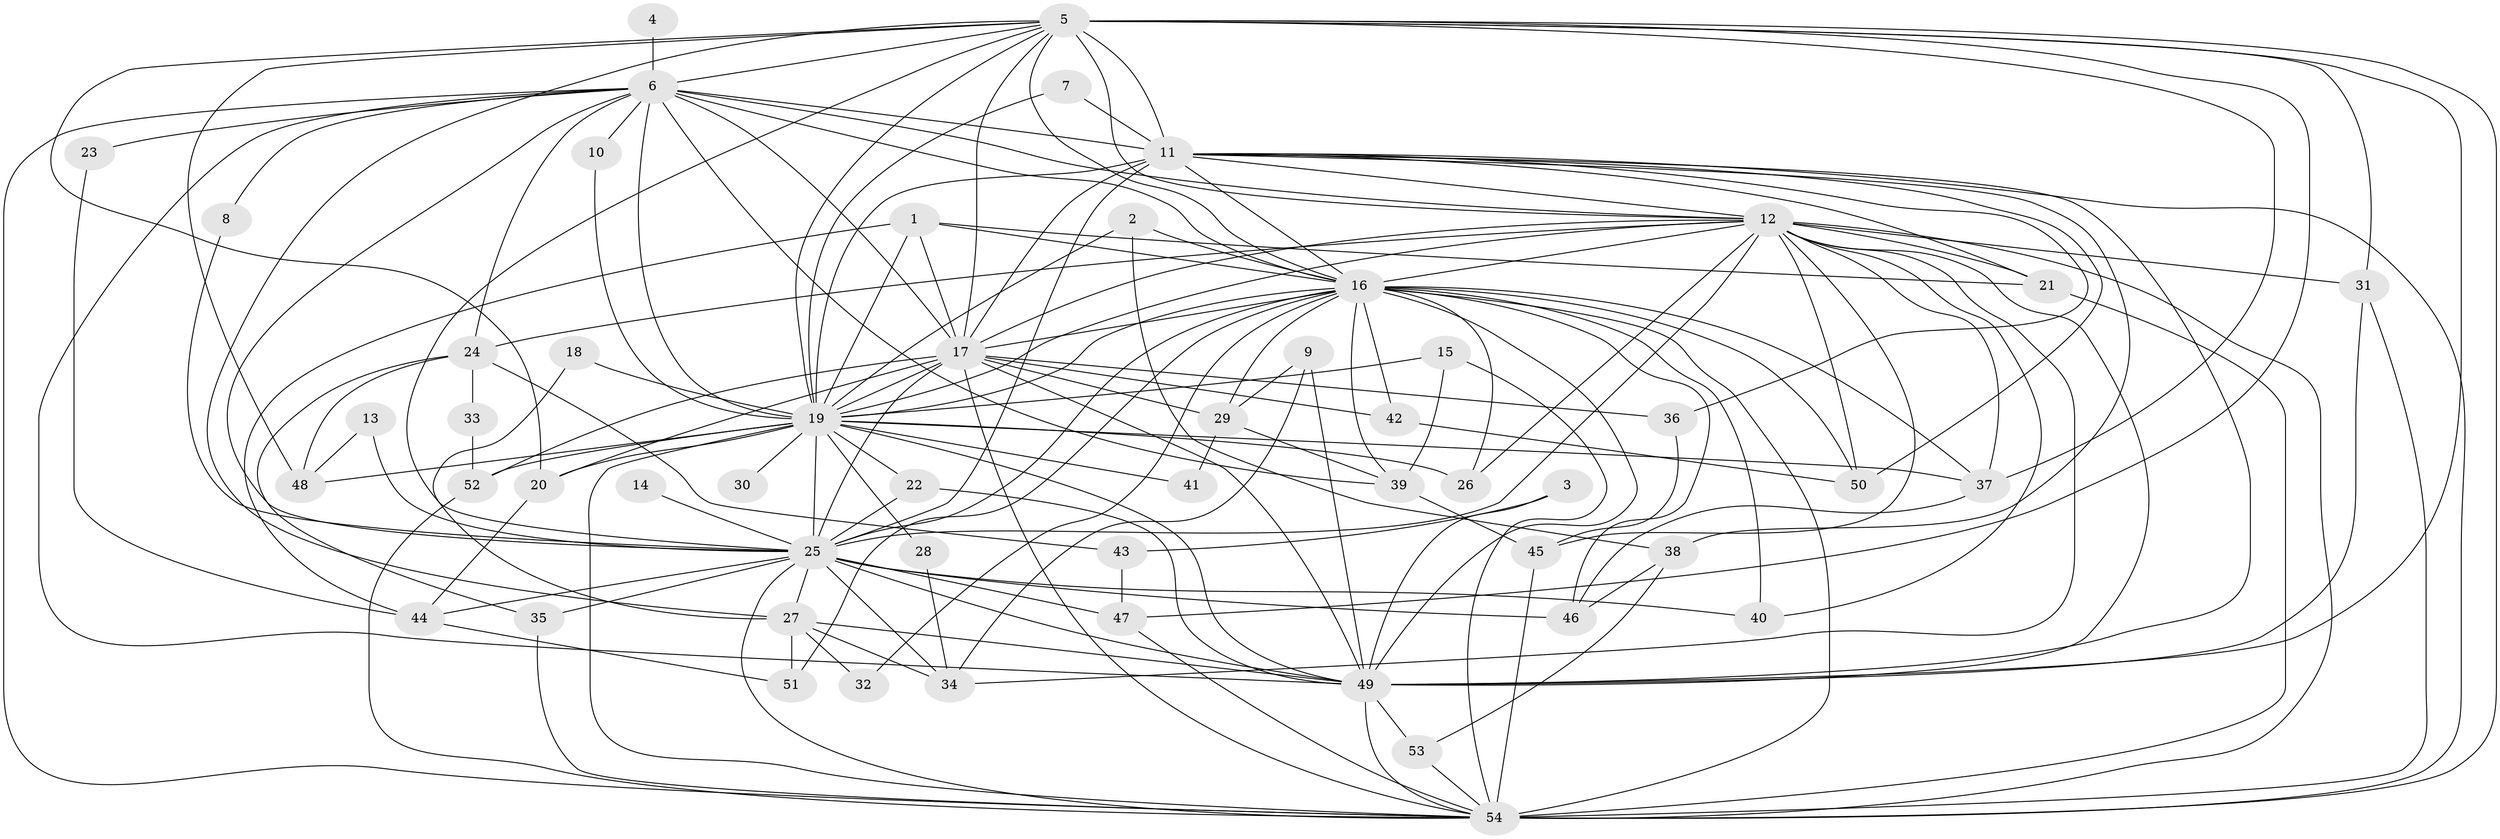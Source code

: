 // original degree distribution, {19: 0.018691588785046728, 23: 0.028037383177570093, 20: 0.028037383177570093, 16: 0.009345794392523364, 32: 0.009345794392523364, 5: 0.06542056074766354, 3: 0.12149532710280374, 4: 0.09345794392523364, 2: 0.5981308411214953, 8: 0.009345794392523364, 6: 0.009345794392523364, 7: 0.009345794392523364}
// Generated by graph-tools (version 1.1) at 2025/01/03/09/25 03:01:14]
// undirected, 54 vertices, 159 edges
graph export_dot {
graph [start="1"]
  node [color=gray90,style=filled];
  1;
  2;
  3;
  4;
  5;
  6;
  7;
  8;
  9;
  10;
  11;
  12;
  13;
  14;
  15;
  16;
  17;
  18;
  19;
  20;
  21;
  22;
  23;
  24;
  25;
  26;
  27;
  28;
  29;
  30;
  31;
  32;
  33;
  34;
  35;
  36;
  37;
  38;
  39;
  40;
  41;
  42;
  43;
  44;
  45;
  46;
  47;
  48;
  49;
  50;
  51;
  52;
  53;
  54;
  1 -- 16 [weight=1.0];
  1 -- 17 [weight=1.0];
  1 -- 19 [weight=1.0];
  1 -- 21 [weight=1.0];
  1 -- 44 [weight=1.0];
  2 -- 16 [weight=1.0];
  2 -- 19 [weight=1.0];
  2 -- 38 [weight=1.0];
  3 -- 43 [weight=1.0];
  3 -- 49 [weight=1.0];
  4 -- 6 [weight=1.0];
  5 -- 6 [weight=1.0];
  5 -- 11 [weight=1.0];
  5 -- 12 [weight=2.0];
  5 -- 16 [weight=1.0];
  5 -- 17 [weight=1.0];
  5 -- 19 [weight=1.0];
  5 -- 20 [weight=1.0];
  5 -- 25 [weight=1.0];
  5 -- 27 [weight=1.0];
  5 -- 31 [weight=1.0];
  5 -- 37 [weight=1.0];
  5 -- 47 [weight=1.0];
  5 -- 48 [weight=1.0];
  5 -- 49 [weight=1.0];
  5 -- 54 [weight=1.0];
  6 -- 8 [weight=1.0];
  6 -- 10 [weight=1.0];
  6 -- 11 [weight=2.0];
  6 -- 12 [weight=2.0];
  6 -- 16 [weight=1.0];
  6 -- 17 [weight=1.0];
  6 -- 19 [weight=1.0];
  6 -- 23 [weight=1.0];
  6 -- 24 [weight=2.0];
  6 -- 25 [weight=1.0];
  6 -- 39 [weight=1.0];
  6 -- 49 [weight=1.0];
  6 -- 54 [weight=1.0];
  7 -- 11 [weight=1.0];
  7 -- 19 [weight=1.0];
  8 -- 25 [weight=1.0];
  9 -- 29 [weight=1.0];
  9 -- 34 [weight=1.0];
  9 -- 49 [weight=1.0];
  10 -- 19 [weight=1.0];
  11 -- 12 [weight=1.0];
  11 -- 16 [weight=1.0];
  11 -- 17 [weight=4.0];
  11 -- 19 [weight=1.0];
  11 -- 21 [weight=1.0];
  11 -- 25 [weight=2.0];
  11 -- 36 [weight=1.0];
  11 -- 38 [weight=1.0];
  11 -- 49 [weight=1.0];
  11 -- 50 [weight=1.0];
  11 -- 54 [weight=1.0];
  12 -- 16 [weight=1.0];
  12 -- 17 [weight=1.0];
  12 -- 19 [weight=2.0];
  12 -- 21 [weight=1.0];
  12 -- 24 [weight=1.0];
  12 -- 25 [weight=1.0];
  12 -- 26 [weight=1.0];
  12 -- 31 [weight=1.0];
  12 -- 34 [weight=1.0];
  12 -- 37 [weight=1.0];
  12 -- 40 [weight=1.0];
  12 -- 45 [weight=1.0];
  12 -- 49 [weight=1.0];
  12 -- 50 [weight=1.0];
  12 -- 54 [weight=2.0];
  13 -- 25 [weight=1.0];
  13 -- 48 [weight=1.0];
  14 -- 25 [weight=1.0];
  15 -- 19 [weight=1.0];
  15 -- 39 [weight=1.0];
  15 -- 54 [weight=1.0];
  16 -- 17 [weight=1.0];
  16 -- 19 [weight=1.0];
  16 -- 25 [weight=1.0];
  16 -- 26 [weight=1.0];
  16 -- 29 [weight=1.0];
  16 -- 32 [weight=1.0];
  16 -- 37 [weight=1.0];
  16 -- 39 [weight=1.0];
  16 -- 40 [weight=1.0];
  16 -- 42 [weight=1.0];
  16 -- 46 [weight=1.0];
  16 -- 49 [weight=1.0];
  16 -- 50 [weight=1.0];
  16 -- 51 [weight=1.0];
  16 -- 54 [weight=3.0];
  17 -- 19 [weight=2.0];
  17 -- 20 [weight=2.0];
  17 -- 25 [weight=1.0];
  17 -- 29 [weight=1.0];
  17 -- 36 [weight=1.0];
  17 -- 42 [weight=1.0];
  17 -- 49 [weight=1.0];
  17 -- 52 [weight=1.0];
  17 -- 54 [weight=1.0];
  18 -- 19 [weight=1.0];
  18 -- 27 [weight=1.0];
  19 -- 20 [weight=2.0];
  19 -- 22 [weight=2.0];
  19 -- 25 [weight=1.0];
  19 -- 26 [weight=1.0];
  19 -- 28 [weight=1.0];
  19 -- 30 [weight=1.0];
  19 -- 37 [weight=1.0];
  19 -- 41 [weight=1.0];
  19 -- 48 [weight=2.0];
  19 -- 49 [weight=3.0];
  19 -- 52 [weight=1.0];
  19 -- 54 [weight=1.0];
  20 -- 44 [weight=1.0];
  21 -- 54 [weight=1.0];
  22 -- 25 [weight=1.0];
  22 -- 49 [weight=1.0];
  23 -- 44 [weight=1.0];
  24 -- 33 [weight=1.0];
  24 -- 35 [weight=1.0];
  24 -- 43 [weight=1.0];
  24 -- 48 [weight=1.0];
  25 -- 27 [weight=2.0];
  25 -- 34 [weight=1.0];
  25 -- 35 [weight=1.0];
  25 -- 40 [weight=1.0];
  25 -- 44 [weight=1.0];
  25 -- 46 [weight=1.0];
  25 -- 47 [weight=1.0];
  25 -- 49 [weight=1.0];
  25 -- 54 [weight=1.0];
  27 -- 32 [weight=1.0];
  27 -- 34 [weight=1.0];
  27 -- 49 [weight=1.0];
  27 -- 51 [weight=1.0];
  28 -- 34 [weight=1.0];
  29 -- 39 [weight=1.0];
  29 -- 41 [weight=1.0];
  31 -- 49 [weight=1.0];
  31 -- 54 [weight=1.0];
  33 -- 52 [weight=1.0];
  35 -- 54 [weight=1.0];
  36 -- 45 [weight=1.0];
  37 -- 46 [weight=1.0];
  38 -- 46 [weight=1.0];
  38 -- 53 [weight=1.0];
  39 -- 45 [weight=1.0];
  42 -- 50 [weight=1.0];
  43 -- 47 [weight=1.0];
  44 -- 51 [weight=1.0];
  45 -- 54 [weight=1.0];
  47 -- 54 [weight=1.0];
  49 -- 53 [weight=3.0];
  49 -- 54 [weight=1.0];
  52 -- 54 [weight=1.0];
  53 -- 54 [weight=1.0];
}
